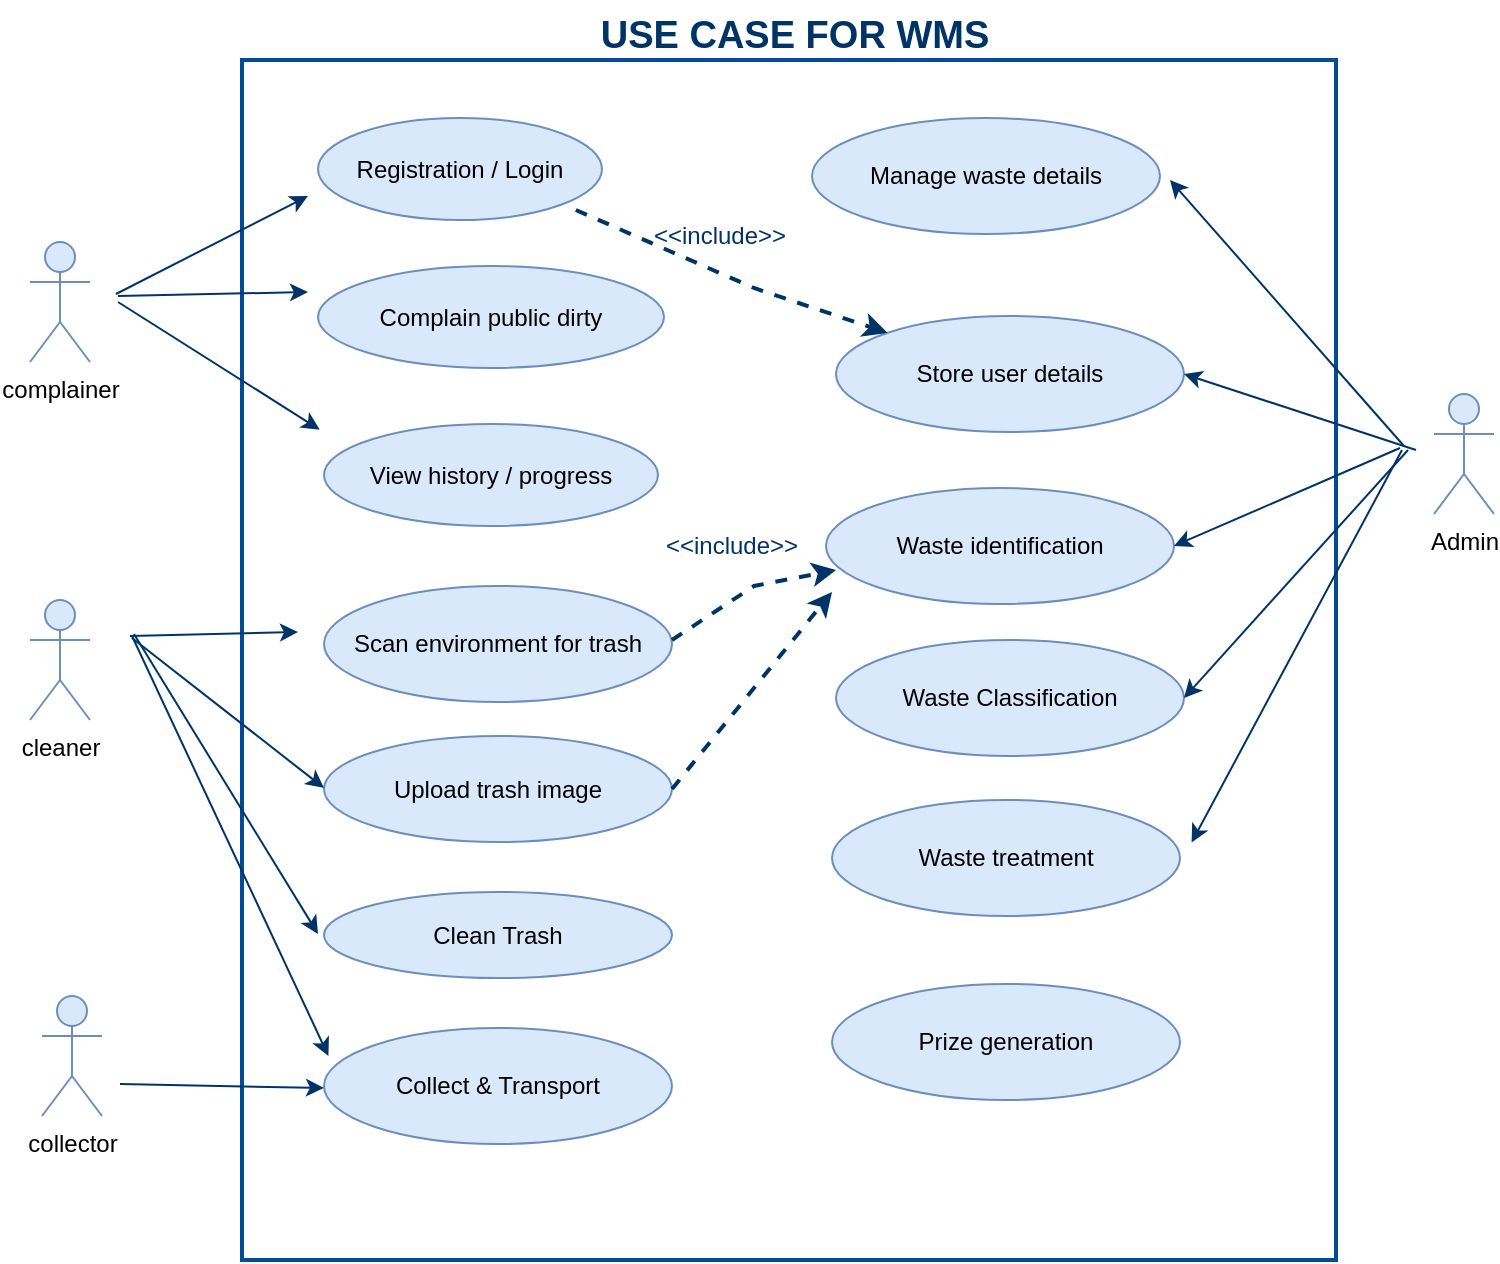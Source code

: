 <mxfile version="20.6.2" type="github"><diagram id="w1a4x1sPBxKZI2tt4dnM" name="Page-1"><mxGraphModel dx="1422" dy="714" grid="0" gridSize="10" guides="1" tooltips="1" connect="1" arrows="1" fold="1" page="1" pageScale="1" pageWidth="850" pageHeight="1400" math="0" shadow="0"><root><mxCell id="0"/><mxCell id="1" parent="0"/><mxCell id="AvEHWDDb8GBd3kDFrXMR-2" value="" style="rounded=0;whiteSpace=wrap;html=1;strokeWidth=2;strokeColor=#004C99;" vertex="1" parent="1"><mxGeometry x="154" y="82" width="547" height="600" as="geometry"/></mxCell><mxCell id="AvEHWDDb8GBd3kDFrXMR-1" value="complainer" style="shape=umlActor;verticalLabelPosition=bottom;verticalAlign=top;html=1;outlineConnect=0;fillColor=#dae8fc;strokeColor=#6c8ebf;" vertex="1" parent="1"><mxGeometry x="48" y="173" width="30" height="60" as="geometry"/></mxCell><mxCell id="AvEHWDDb8GBd3kDFrXMR-4" value="cleaner" style="shape=umlActor;verticalLabelPosition=bottom;verticalAlign=top;html=1;outlineConnect=0;fillColor=#dae8fc;strokeColor=#6c8ebf;" vertex="1" parent="1"><mxGeometry x="48" y="352" width="30" height="60" as="geometry"/></mxCell><mxCell id="AvEHWDDb8GBd3kDFrXMR-6" value="collector" style="shape=umlActor;verticalLabelPosition=bottom;verticalAlign=top;html=1;outlineConnect=0;fillColor=#dae8fc;strokeColor=#6c8ebf;" vertex="1" parent="1"><mxGeometry x="54" y="550" width="30" height="60" as="geometry"/></mxCell><mxCell id="AvEHWDDb8GBd3kDFrXMR-7" value="Admin" style="shape=umlActor;verticalLabelPosition=bottom;verticalAlign=top;html=1;outlineConnect=0;fillColor=#dae8fc;strokeColor=#6c8ebf;" vertex="1" parent="1"><mxGeometry x="750" y="249" width="30" height="60" as="geometry"/></mxCell><mxCell id="AvEHWDDb8GBd3kDFrXMR-8" value="Registration / Login" style="ellipse;whiteSpace=wrap;html=1;fillColor=#dae8fc;strokeColor=#6c8ebf;" vertex="1" parent="1"><mxGeometry x="192" y="111" width="142" height="51" as="geometry"/></mxCell><mxCell id="AvEHWDDb8GBd3kDFrXMR-9" value="&lt;font style=&quot;font-size: 19px;&quot; color=&quot;#003366&quot;&gt;&lt;b&gt;USE CASE FOR WMS&lt;br&gt;&lt;/b&gt;&lt;/font&gt;" style="text;html=1;align=center;verticalAlign=middle;resizable=0;points=[];autosize=1;strokeColor=none;fillColor=none;" vertex="1" parent="1"><mxGeometry x="324" y="52" width="211" height="35" as="geometry"/></mxCell><mxCell id="AvEHWDDb8GBd3kDFrXMR-10" value="Complain public dirty" style="ellipse;whiteSpace=wrap;html=1;fillColor=#dae8fc;strokeColor=#6c8ebf;" vertex="1" parent="1"><mxGeometry x="192" y="185" width="173" height="51" as="geometry"/></mxCell><mxCell id="AvEHWDDb8GBd3kDFrXMR-11" value="View history / progress" style="ellipse;whiteSpace=wrap;html=1;fillColor=#dae8fc;strokeColor=#6c8ebf;" vertex="1" parent="1"><mxGeometry x="195" y="264" width="167" height="51" as="geometry"/></mxCell><mxCell id="AvEHWDDb8GBd3kDFrXMR-12" value="Scan environment for trash" style="ellipse;whiteSpace=wrap;html=1;fillColor=#dae8fc;strokeColor=#6c8ebf;" vertex="1" parent="1"><mxGeometry x="195" y="345" width="174" height="58" as="geometry"/></mxCell><mxCell id="AvEHWDDb8GBd3kDFrXMR-13" value="Upload trash image" style="ellipse;whiteSpace=wrap;html=1;fillColor=#dae8fc;strokeColor=#6c8ebf;" vertex="1" parent="1"><mxGeometry x="195" y="420" width="174" height="53" as="geometry"/></mxCell><mxCell id="AvEHWDDb8GBd3kDFrXMR-14" value="Clean Trash" style="ellipse;whiteSpace=wrap;html=1;fillColor=#dae8fc;strokeColor=#6c8ebf;" vertex="1" parent="1"><mxGeometry x="195" y="498" width="174" height="43" as="geometry"/></mxCell><mxCell id="AvEHWDDb8GBd3kDFrXMR-15" value="Collect &amp;amp; Transport" style="ellipse;whiteSpace=wrap;html=1;fillColor=#dae8fc;strokeColor=#6c8ebf;" vertex="1" parent="1"><mxGeometry x="195" y="566" width="174" height="58" as="geometry"/></mxCell><mxCell id="AvEHWDDb8GBd3kDFrXMR-16" value="Manage waste details" style="ellipse;whiteSpace=wrap;html=1;fillColor=#dae8fc;strokeColor=#6c8ebf;" vertex="1" parent="1"><mxGeometry x="439" y="111" width="174" height="58" as="geometry"/></mxCell><mxCell id="AvEHWDDb8GBd3kDFrXMR-17" value="Store user details" style="ellipse;whiteSpace=wrap;html=1;fillColor=#dae8fc;strokeColor=#6c8ebf;" vertex="1" parent="1"><mxGeometry x="451" y="210" width="174" height="58" as="geometry"/></mxCell><mxCell id="AvEHWDDb8GBd3kDFrXMR-18" value="Waste identification" style="ellipse;whiteSpace=wrap;html=1;fillColor=#dae8fc;strokeColor=#6c8ebf;" vertex="1" parent="1"><mxGeometry x="446" y="296" width="174" height="58" as="geometry"/></mxCell><mxCell id="AvEHWDDb8GBd3kDFrXMR-19" value="Waste Classification" style="ellipse;whiteSpace=wrap;html=1;fillColor=#dae8fc;strokeColor=#6c8ebf;" vertex="1" parent="1"><mxGeometry x="451" y="372" width="174" height="58" as="geometry"/></mxCell><mxCell id="AvEHWDDb8GBd3kDFrXMR-20" value="Waste treatment" style="ellipse;whiteSpace=wrap;html=1;fillColor=#dae8fc;strokeColor=#6c8ebf;" vertex="1" parent="1"><mxGeometry x="449" y="452" width="174" height="58" as="geometry"/></mxCell><mxCell id="AvEHWDDb8GBd3kDFrXMR-21" value="Prize generation" style="ellipse;whiteSpace=wrap;html=1;fillColor=#dae8fc;strokeColor=#6c8ebf;" vertex="1" parent="1"><mxGeometry x="449" y="544" width="174" height="58" as="geometry"/></mxCell><mxCell id="AvEHWDDb8GBd3kDFrXMR-23" value="" style="endArrow=classic;html=1;rounded=0;fontSize=19;fontColor=#003366;strokeColor=#003366;" edge="1" parent="1"><mxGeometry width="50" height="50" relative="1" as="geometry"><mxPoint x="91" y="199" as="sourcePoint"/><mxPoint x="187" y="150" as="targetPoint"/></mxGeometry></mxCell><mxCell id="AvEHWDDb8GBd3kDFrXMR-24" value="" style="endArrow=classic;html=1;rounded=0;fontSize=19;fontColor=#003366;strokeColor=#003366;" edge="1" parent="1"><mxGeometry width="50" height="50" relative="1" as="geometry"><mxPoint x="92" y="200" as="sourcePoint"/><mxPoint x="187" y="198" as="targetPoint"/></mxGeometry></mxCell><mxCell id="AvEHWDDb8GBd3kDFrXMR-25" value="" style="endArrow=classic;html=1;rounded=0;fontSize=19;fontColor=#003366;strokeColor=#003366;entryX=0.071;entryY=0.308;entryDx=0;entryDy=0;entryPerimeter=0;" edge="1" parent="1" target="AvEHWDDb8GBd3kDFrXMR-2"><mxGeometry width="50" height="50" relative="1" as="geometry"><mxPoint x="92" y="203" as="sourcePoint"/><mxPoint x="207" y="170" as="targetPoint"/></mxGeometry></mxCell><mxCell id="AvEHWDDb8GBd3kDFrXMR-26" value="" style="endArrow=classic;html=1;rounded=0;fontSize=19;fontColor=#003366;strokeColor=#003366;" edge="1" parent="1"><mxGeometry width="50" height="50" relative="1" as="geometry"><mxPoint x="98" y="370" as="sourcePoint"/><mxPoint x="182" y="368" as="targetPoint"/></mxGeometry></mxCell><mxCell id="AvEHWDDb8GBd3kDFrXMR-29" value="" style="endArrow=classic;html=1;rounded=0;fontSize=19;fontColor=#003366;strokeColor=#003366;" edge="1" parent="1"><mxGeometry width="50" height="50" relative="1" as="geometry"><mxPoint x="99" y="371" as="sourcePoint"/><mxPoint x="195" y="446" as="targetPoint"/></mxGeometry></mxCell><mxCell id="AvEHWDDb8GBd3kDFrXMR-30" value="" style="endArrow=classic;html=1;rounded=0;fontSize=19;fontColor=#003366;strokeColor=#003366;" edge="1" parent="1"><mxGeometry width="50" height="50" relative="1" as="geometry"><mxPoint x="100" y="369" as="sourcePoint"/><mxPoint x="192" y="519" as="targetPoint"/></mxGeometry></mxCell><mxCell id="AvEHWDDb8GBd3kDFrXMR-31" value="" style="endArrow=classic;html=1;rounded=0;fontSize=19;fontColor=#003366;strokeColor=#003366;" edge="1" parent="1"><mxGeometry width="50" height="50" relative="1" as="geometry"><mxPoint x="93" y="594" as="sourcePoint"/><mxPoint x="195" y="596" as="targetPoint"/></mxGeometry></mxCell><mxCell id="AvEHWDDb8GBd3kDFrXMR-32" value="" style="endArrow=classic;html=1;rounded=0;fontSize=19;fontColor=#003366;strokeColor=#003366;entryX=0.079;entryY=0.83;entryDx=0;entryDy=0;entryPerimeter=0;" edge="1" parent="1" target="AvEHWDDb8GBd3kDFrXMR-2"><mxGeometry width="50" height="50" relative="1" as="geometry"><mxPoint x="99" y="370" as="sourcePoint"/><mxPoint x="195" y="323" as="targetPoint"/></mxGeometry></mxCell><mxCell id="AvEHWDDb8GBd3kDFrXMR-33" value="" style="endArrow=classic;html=1;rounded=0;strokeColor=#003366;fontSize=19;fontColor=#003366;" edge="1" parent="1"><mxGeometry width="50" height="50" relative="1" as="geometry"><mxPoint x="735" y="275" as="sourcePoint"/><mxPoint x="618" y="142" as="targetPoint"/></mxGeometry></mxCell><mxCell id="AvEHWDDb8GBd3kDFrXMR-34" value="" style="endArrow=classic;html=1;rounded=0;strokeColor=#003366;fontSize=19;fontColor=#003366;entryX=1;entryY=0.5;entryDx=0;entryDy=0;" edge="1" parent="1" target="AvEHWDDb8GBd3kDFrXMR-17"><mxGeometry width="50" height="50" relative="1" as="geometry"><mxPoint x="741" y="277" as="sourcePoint"/><mxPoint x="628" y="152" as="targetPoint"/></mxGeometry></mxCell><mxCell id="AvEHWDDb8GBd3kDFrXMR-35" value="" style="endArrow=classic;html=1;rounded=0;strokeColor=#003366;fontSize=19;fontColor=#003366;entryX=1;entryY=0.5;entryDx=0;entryDy=0;" edge="1" parent="1" target="AvEHWDDb8GBd3kDFrXMR-18"><mxGeometry width="50" height="50" relative="1" as="geometry"><mxPoint x="733" y="276" as="sourcePoint"/><mxPoint x="638" y="162" as="targetPoint"/></mxGeometry></mxCell><mxCell id="AvEHWDDb8GBd3kDFrXMR-36" value="" style="endArrow=classic;html=1;rounded=0;strokeColor=#003366;fontSize=19;fontColor=#003366;entryX=1;entryY=0.5;entryDx=0;entryDy=0;" edge="1" parent="1" target="AvEHWDDb8GBd3kDFrXMR-19"><mxGeometry width="50" height="50" relative="1" as="geometry"><mxPoint x="737" y="277" as="sourcePoint"/><mxPoint x="648" y="172" as="targetPoint"/></mxGeometry></mxCell><mxCell id="AvEHWDDb8GBd3kDFrXMR-37" value="" style="endArrow=classic;html=1;rounded=0;strokeColor=#003366;fontSize=19;fontColor=#003366;entryX=0.868;entryY=0.652;entryDx=0;entryDy=0;entryPerimeter=0;" edge="1" parent="1" target="AvEHWDDb8GBd3kDFrXMR-2"><mxGeometry width="50" height="50" relative="1" as="geometry"><mxPoint x="734" y="277" as="sourcePoint"/><mxPoint x="658" y="182" as="targetPoint"/></mxGeometry></mxCell><mxCell id="AvEHWDDb8GBd3kDFrXMR-39" value="" style="endArrow=classic;html=1;rounded=0;dashed=1;strokeColor=#003366;strokeWidth=2;fontSize=19;fontColor=#003366;exitX=0.908;exitY=0.902;exitDx=0;exitDy=0;exitPerimeter=0;" edge="1" parent="1" source="AvEHWDDb8GBd3kDFrXMR-8" target="AvEHWDDb8GBd3kDFrXMR-17"><mxGeometry width="50" height="50" relative="1" as="geometry"><mxPoint x="399" y="398" as="sourcePoint"/><mxPoint x="449" y="348" as="targetPoint"/><Array as="points"><mxPoint x="410" y="196"/></Array></mxGeometry></mxCell><mxCell id="AvEHWDDb8GBd3kDFrXMR-40" value="&lt;font style=&quot;font-size: 12px;&quot;&gt;&amp;lt;&amp;lt;include&amp;gt;&amp;gt;&lt;/font&gt;" style="text;html=1;strokeColor=none;fillColor=none;align=center;verticalAlign=middle;whiteSpace=wrap;rounded=0;strokeWidth=2;fontSize=19;fontColor=#003366;" vertex="1" parent="1"><mxGeometry x="362" y="147" width="62" height="42" as="geometry"/></mxCell><mxCell id="AvEHWDDb8GBd3kDFrXMR-41" value="" style="endArrow=classic;html=1;rounded=0;dashed=1;strokeColor=#003366;strokeWidth=2;fontSize=19;fontColor=#003366;exitX=0.908;exitY=0.902;exitDx=0;exitDy=0;exitPerimeter=0;entryX=0.029;entryY=0.707;entryDx=0;entryDy=0;entryPerimeter=0;" edge="1" parent="1" target="AvEHWDDb8GBd3kDFrXMR-18"><mxGeometry width="50" height="50" relative="1" as="geometry"><mxPoint x="368.996" y="372.002" as="sourcePoint"/><mxPoint x="524.782" y="433.414" as="targetPoint"/><Array as="points"><mxPoint x="410" y="345"/></Array></mxGeometry></mxCell><mxCell id="AvEHWDDb8GBd3kDFrXMR-42" value="&lt;font style=&quot;font-size: 12px;&quot;&gt;&amp;lt;&amp;lt;include&amp;gt;&amp;gt;&lt;/font&gt;" style="text;html=1;strokeColor=none;fillColor=none;align=center;verticalAlign=middle;whiteSpace=wrap;rounded=0;strokeWidth=2;fontSize=12;fontColor=#003366;" vertex="1" parent="1"><mxGeometry x="369" y="310" width="60" height="30" as="geometry"/></mxCell><mxCell id="AvEHWDDb8GBd3kDFrXMR-45" value="" style="endArrow=classic;html=1;rounded=0;dashed=1;strokeColor=#003366;strokeWidth=2;fontSize=12;fontColor=#003366;exitX=1;exitY=0.5;exitDx=0;exitDy=0;" edge="1" parent="1" source="AvEHWDDb8GBd3kDFrXMR-13"><mxGeometry width="50" height="50" relative="1" as="geometry"><mxPoint x="399" y="398" as="sourcePoint"/><mxPoint x="449" y="348" as="targetPoint"/></mxGeometry></mxCell></root></mxGraphModel></diagram></mxfile>